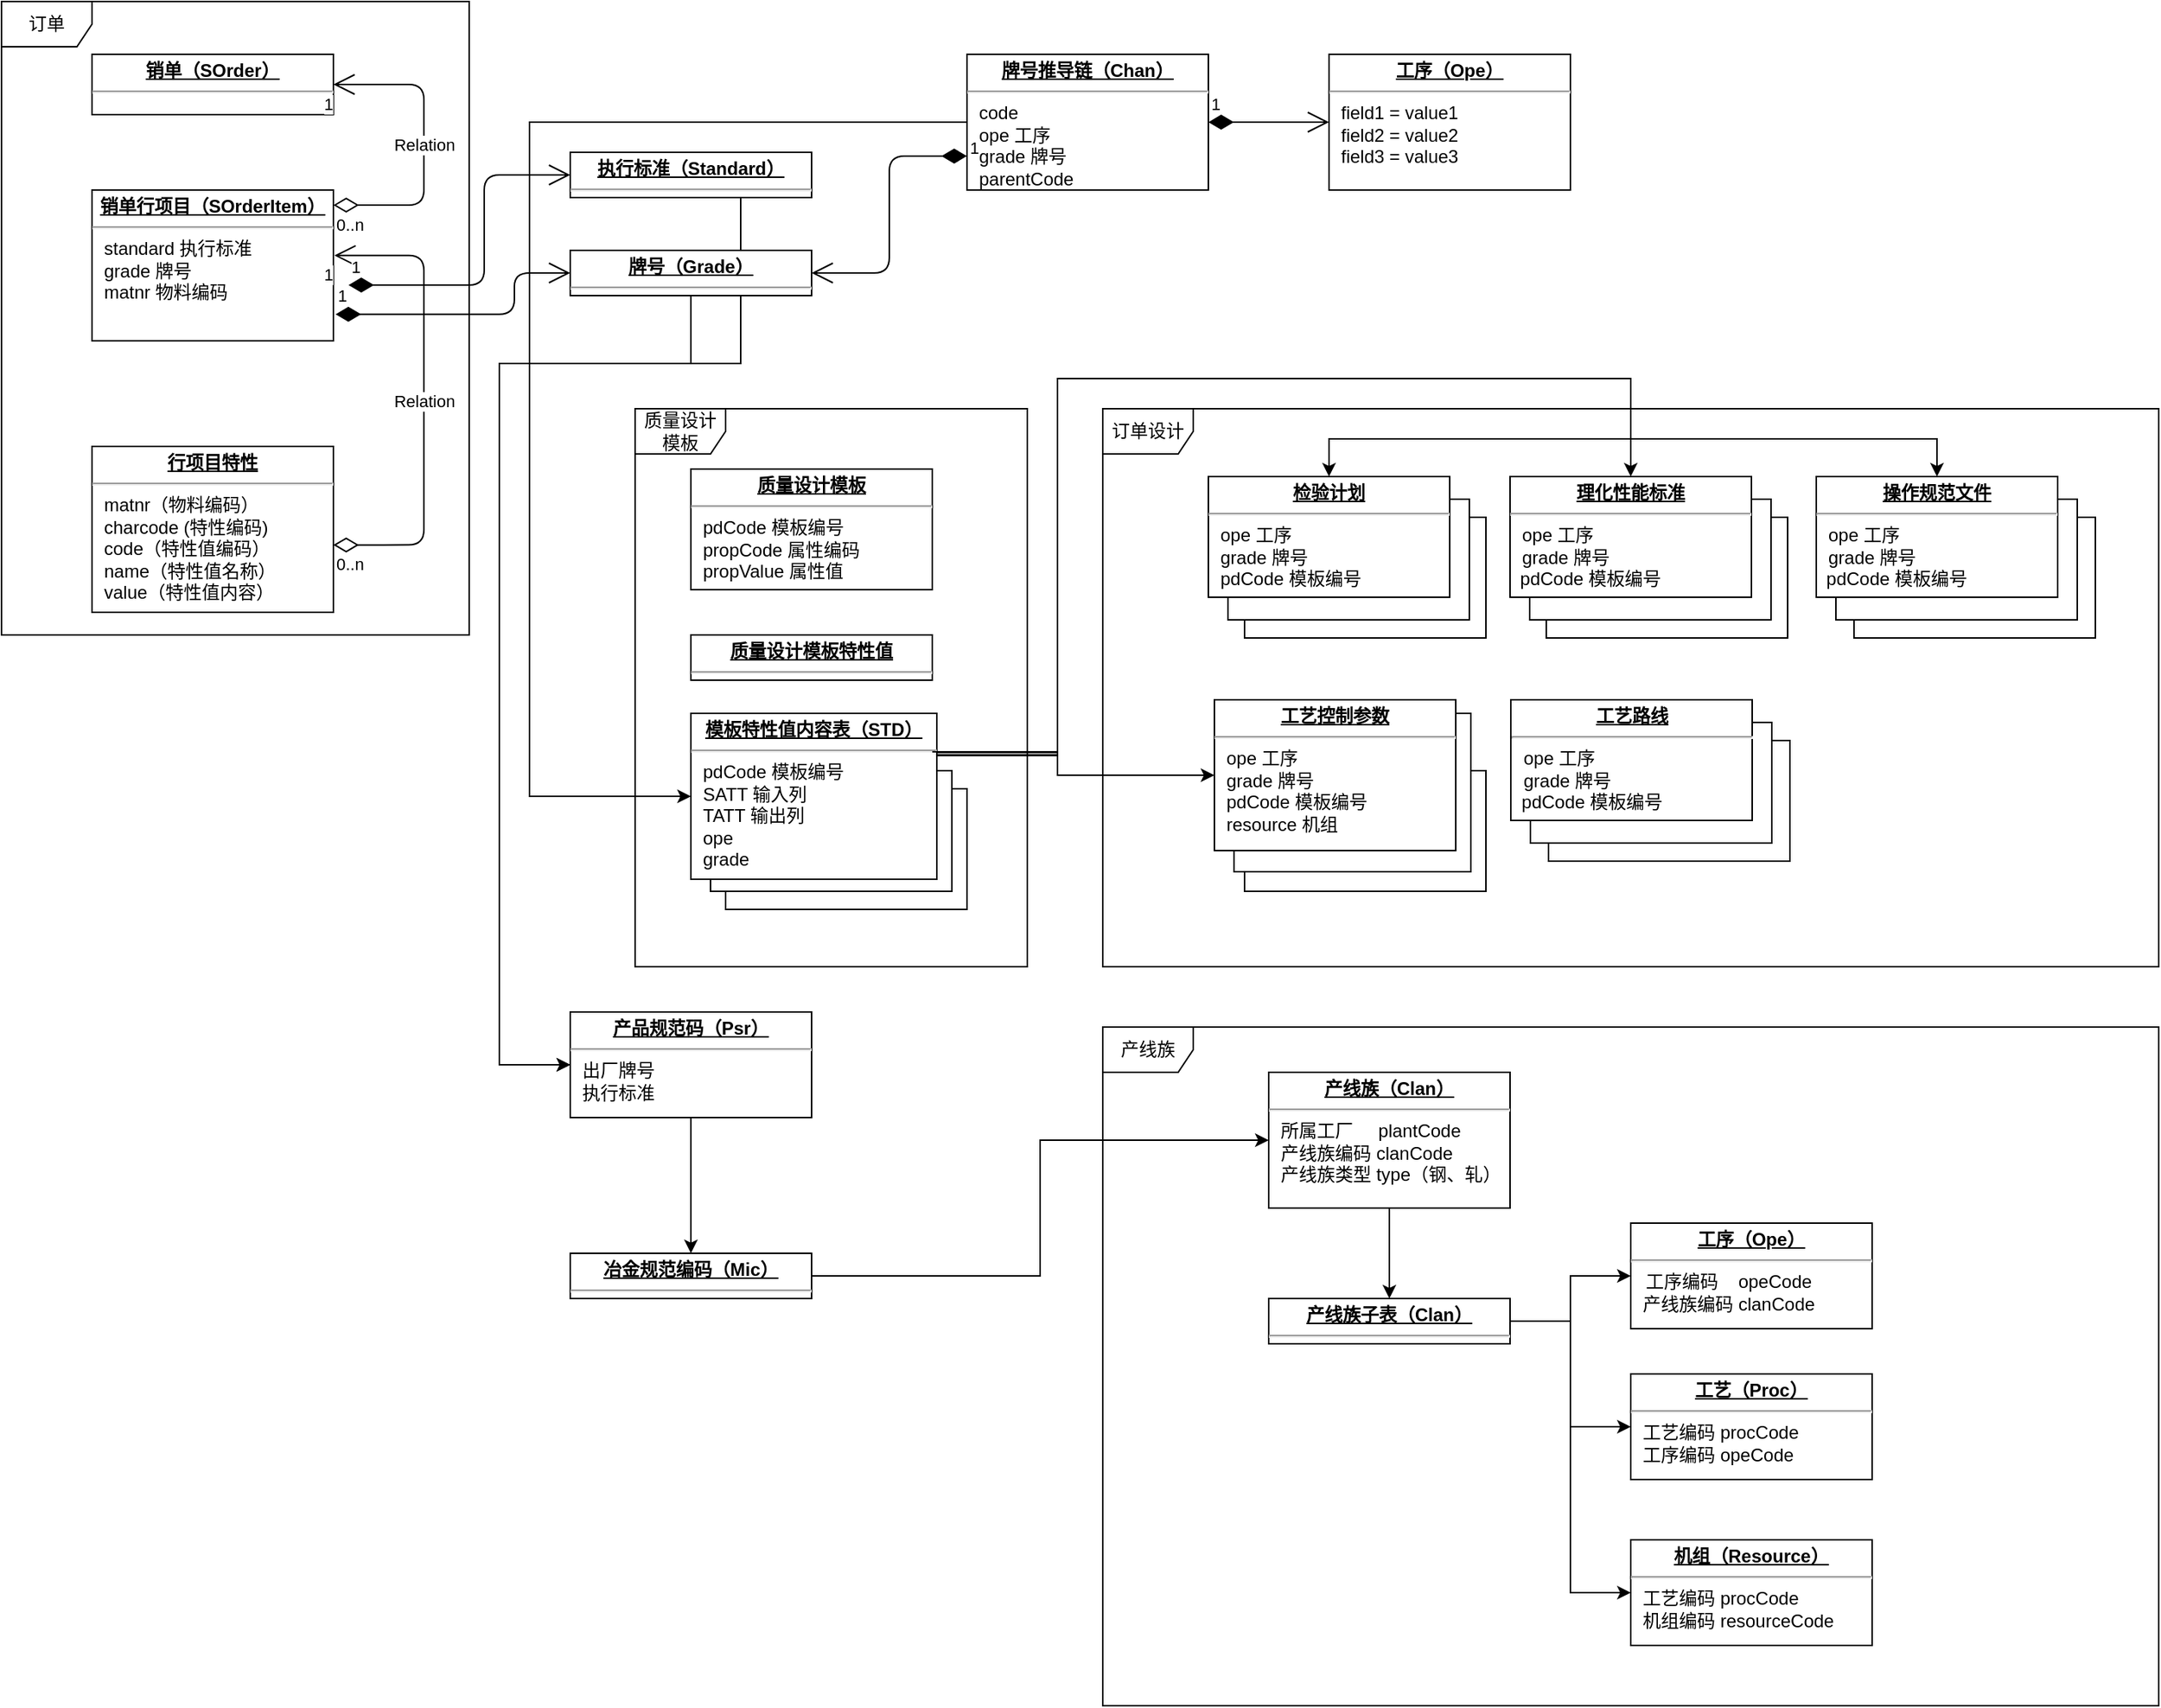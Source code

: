 <mxfile version="14.7.0" type="github">
  <diagram id="wDkvw0Li7lhQuUnuCopA" name="Page-1">
    <mxGraphModel dx="2310" dy="783" grid="1" gridSize="10" guides="1" tooltips="1" connect="1" arrows="1" fold="1" page="1" pageScale="1" pageWidth="827" pageHeight="1169" math="0" shadow="0">
      <root>
        <mxCell id="0" />
        <mxCell id="1" parent="0" />
        <mxCell id="6O5M4Bmvst82YMktr0bX-34" value="产线族" style="shape=umlFrame;whiteSpace=wrap;html=1;" vertex="1" parent="1">
          <mxGeometry x="-60" y="770" width="700" height="450" as="geometry" />
        </mxCell>
        <mxCell id="6O5M4Bmvst82YMktr0bX-16" value="订单设计" style="shape=umlFrame;whiteSpace=wrap;html=1;" vertex="1" parent="1">
          <mxGeometry x="-60" y="360" width="700" height="370" as="geometry" />
        </mxCell>
        <mxCell id="6O5M4Bmvst82YMktr0bX-15" value="质量设计模板" style="shape=umlFrame;whiteSpace=wrap;html=1;" vertex="1" parent="1">
          <mxGeometry x="-370" y="360" width="260" height="370" as="geometry" />
        </mxCell>
        <mxCell id="6O5M4Bmvst82YMktr0bX-14" value="Object" style="html=1;" vertex="1" parent="1">
          <mxGeometry x="-310" y="612" width="160" height="80" as="geometry" />
        </mxCell>
        <mxCell id="6O5M4Bmvst82YMktr0bX-13" value="Object" style="html=1;" vertex="1" parent="1">
          <mxGeometry x="-320" y="600" width="160" height="80" as="geometry" />
        </mxCell>
        <mxCell id="6O5M4Bmvst82YMktr0bX-7" value="Object" style="html=1;" vertex="1" parent="1">
          <mxGeometry x="234" y="432" width="160" height="80" as="geometry" />
        </mxCell>
        <mxCell id="6O5M4Bmvst82YMktr0bX-8" value="Object" style="html=1;" vertex="1" parent="1">
          <mxGeometry x="223" y="420" width="160" height="80" as="geometry" />
        </mxCell>
        <mxCell id="6O5M4Bmvst82YMktr0bX-9" value="Object" style="html=1;" vertex="1" parent="1">
          <mxGeometry x="438" y="432" width="160" height="80" as="geometry" />
        </mxCell>
        <mxCell id="6O5M4Bmvst82YMktr0bX-10" value="Object" style="html=1;" vertex="1" parent="1">
          <mxGeometry x="426" y="420" width="160" height="80" as="geometry" />
        </mxCell>
        <mxCell id="6O5M4Bmvst82YMktr0bX-6" value="Object" style="html=1;" vertex="1" parent="1">
          <mxGeometry x="34" y="432" width="160" height="80" as="geometry" />
        </mxCell>
        <mxCell id="6O5M4Bmvst82YMktr0bX-3" value="Object" style="html=1;" vertex="1" parent="1">
          <mxGeometry x="23" y="420" width="160" height="80" as="geometry" />
        </mxCell>
        <mxCell id="6O5M4Bmvst82YMktr0bX-1" value="订单" style="shape=umlFrame;whiteSpace=wrap;html=1;" vertex="1" parent="1">
          <mxGeometry x="-790" y="90" width="310" height="420" as="geometry" />
        </mxCell>
        <mxCell id="4ImDhPs0vx_Z9GY7AcT3-2" value="&lt;p style=&quot;margin: 0px ; margin-top: 4px ; text-align: center ; text-decoration: underline&quot;&gt;&lt;b&gt;工序（Ope）&lt;/b&gt;&lt;/p&gt;&lt;hr&gt;&lt;p style=&quot;margin: 0px ; margin-left: 8px&quot;&gt;field1 = value1&lt;br&gt;field2 = value2&lt;br&gt;field3 = value3&lt;/p&gt;" style="verticalAlign=top;align=left;overflow=fill;fontSize=12;fontFamily=Helvetica;html=1;" parent="1" vertex="1">
          <mxGeometry x="90" y="125" width="160" height="90" as="geometry" />
        </mxCell>
        <mxCell id="6O5M4Bmvst82YMktr0bX-17" style="edgeStyle=orthogonalEdgeStyle;rounded=0;orthogonalLoop=1;jettySize=auto;html=1;entryX=0;entryY=0.5;entryDx=0;entryDy=0;" edge="1" parent="1" source="4ImDhPs0vx_Z9GY7AcT3-14" target="6O5M4Bmvst82YMktr0bX-12">
          <mxGeometry relative="1" as="geometry">
            <mxPoint x="-440" y="609" as="targetPoint" />
            <Array as="points">
              <mxPoint x="-440" y="170" />
              <mxPoint x="-440" y="617" />
            </Array>
          </mxGeometry>
        </mxCell>
        <mxCell id="4ImDhPs0vx_Z9GY7AcT3-14" value="&lt;p style=&quot;margin: 0px ; margin-top: 4px ; text-align: center ; text-decoration: underline&quot;&gt;&lt;b&gt;牌号推导链（Chan）&lt;/b&gt;&lt;/p&gt;&lt;hr&gt;&lt;p style=&quot;margin: 0px ; margin-left: 8px&quot;&gt;code&lt;/p&gt;&lt;p style=&quot;margin: 0px ; margin-left: 8px&quot;&gt;ope 工序&lt;br&gt;grade 牌号&lt;/p&gt;&lt;p style=&quot;margin: 0px ; margin-left: 8px&quot;&gt;parentCode&lt;/p&gt;" style="verticalAlign=top;align=left;overflow=fill;fontSize=12;fontFamily=Helvetica;html=1;" parent="1" vertex="1">
          <mxGeometry x="-150" y="125" width="160" height="90" as="geometry" />
        </mxCell>
        <mxCell id="4ImDhPs0vx_Z9GY7AcT3-18" value="1" style="endArrow=open;html=1;endSize=12;startArrow=diamondThin;startSize=14;startFill=1;edgeStyle=orthogonalEdgeStyle;align=left;verticalAlign=bottom;entryX=0;entryY=0.5;entryDx=0;entryDy=0;exitX=1;exitY=0.5;exitDx=0;exitDy=0;" parent="1" source="4ImDhPs0vx_Z9GY7AcT3-14" target="4ImDhPs0vx_Z9GY7AcT3-2" edge="1">
          <mxGeometry x="-1" y="3" relative="1" as="geometry">
            <mxPoint x="20" y="190" as="sourcePoint" />
            <mxPoint x="10" y="315" as="targetPoint" />
          </mxGeometry>
        </mxCell>
        <mxCell id="6O5M4Bmvst82YMktr0bX-22" style="edgeStyle=orthogonalEdgeStyle;rounded=0;orthogonalLoop=1;jettySize=auto;html=1;exitX=0.25;exitY=1;exitDx=0;exitDy=0;entryX=0;entryY=0.5;entryDx=0;entryDy=0;" edge="1" parent="1" source="4ImDhPs0vx_Z9GY7AcT3-31" target="6O5M4Bmvst82YMktr0bX-21">
          <mxGeometry relative="1" as="geometry">
            <Array as="points">
              <mxPoint x="-300" y="220" />
              <mxPoint x="-300" y="330" />
              <mxPoint x="-460" y="330" />
              <mxPoint x="-460" y="795" />
            </Array>
          </mxGeometry>
        </mxCell>
        <mxCell id="4ImDhPs0vx_Z9GY7AcT3-31" value="&lt;p style=&quot;margin: 0px ; margin-top: 4px ; text-align: center ; text-decoration: underline&quot;&gt;&lt;b&gt;执行标准（Standard）&lt;/b&gt;&lt;/p&gt;&lt;hr&gt;&lt;p style=&quot;margin: 0px ; margin-left: 8px&quot;&gt;&lt;br&gt;&lt;/p&gt;" style="verticalAlign=top;align=left;overflow=fill;fontSize=12;fontFamily=Helvetica;html=1;" parent="1" vertex="1">
          <mxGeometry x="-413" y="190" width="160" height="30" as="geometry" />
        </mxCell>
        <mxCell id="4ImDhPs0vx_Z9GY7AcT3-32" value="&lt;p style=&quot;margin: 0px ; margin-top: 4px ; text-align: center ; text-decoration: underline&quot;&gt;&lt;b&gt;销单（SOrder）&lt;/b&gt;&lt;/p&gt;&lt;hr&gt;&lt;p style=&quot;margin: 0px ; margin-left: 8px&quot;&gt;&lt;br&gt;&lt;/p&gt;" style="verticalAlign=top;align=left;overflow=fill;fontSize=12;fontFamily=Helvetica;html=1;" parent="1" vertex="1">
          <mxGeometry x="-730" y="125" width="160" height="40" as="geometry" />
        </mxCell>
        <mxCell id="4ImDhPs0vx_Z9GY7AcT3-33" value="&lt;p style=&quot;margin: 0px ; margin-top: 4px ; text-align: center ; text-decoration: underline&quot;&gt;&lt;b&gt;销单行项目（SOrderItem）&lt;/b&gt;&lt;/p&gt;&lt;hr&gt;&lt;p style=&quot;margin: 0px ; margin-left: 8px&quot;&gt;standard 执行标准&lt;br&gt;grade 牌号&lt;br&gt;&lt;/p&gt;&lt;p style=&quot;margin: 0px ; margin-left: 8px&quot;&gt;matnr 物料编码&lt;/p&gt;" style="verticalAlign=top;align=left;overflow=fill;fontSize=12;fontFamily=Helvetica;html=1;" parent="1" vertex="1">
          <mxGeometry x="-730" y="215" width="160" height="100" as="geometry" />
        </mxCell>
        <mxCell id="4ImDhPs0vx_Z9GY7AcT3-34" value="Relation" style="endArrow=open;html=1;endSize=12;startArrow=diamondThin;startSize=14;startFill=0;edgeStyle=orthogonalEdgeStyle;entryX=1;entryY=0.5;entryDx=0;entryDy=0;exitX=1;exitY=0.1;exitDx=0;exitDy=0;exitPerimeter=0;" parent="1" source="4ImDhPs0vx_Z9GY7AcT3-33" target="4ImDhPs0vx_Z9GY7AcT3-32" edge="1">
          <mxGeometry relative="1" as="geometry">
            <mxPoint x="-340" y="510" as="sourcePoint" />
            <mxPoint x="-180" y="510" as="targetPoint" />
            <Array as="points">
              <mxPoint x="-510" y="225" />
              <mxPoint x="-510" y="145" />
            </Array>
          </mxGeometry>
        </mxCell>
        <mxCell id="4ImDhPs0vx_Z9GY7AcT3-35" value="0..n" style="edgeLabel;resizable=0;html=1;align=left;verticalAlign=top;" parent="4ImDhPs0vx_Z9GY7AcT3-34" connectable="0" vertex="1">
          <mxGeometry x="-1" relative="1" as="geometry" />
        </mxCell>
        <mxCell id="4ImDhPs0vx_Z9GY7AcT3-36" value="1" style="edgeLabel;resizable=0;html=1;align=right;verticalAlign=top;" parent="4ImDhPs0vx_Z9GY7AcT3-34" connectable="0" vertex="1">
          <mxGeometry x="1" relative="1" as="geometry" />
        </mxCell>
        <mxCell id="4ImDhPs0vx_Z9GY7AcT3-37" value="&lt;p style=&quot;margin: 0px ; margin-top: 4px ; text-align: center ; text-decoration: underline&quot;&gt;&lt;b&gt;行项目特性&lt;/b&gt;&lt;/p&gt;&lt;hr&gt;&lt;p style=&quot;margin: 0px ; margin-left: 8px&quot;&gt;matnr（物料编码）&lt;/p&gt;&lt;p style=&quot;margin: 0px ; margin-left: 8px&quot;&gt;charcode (特性编码)&lt;/p&gt;&lt;p style=&quot;margin: 0px ; margin-left: 8px&quot;&gt;code（特性值编码）&lt;br&gt;name（特性值名称）&lt;br&gt;value（特性值内容）&lt;/p&gt;" style="verticalAlign=top;align=left;overflow=fill;fontSize=12;fontFamily=Helvetica;html=1;" parent="1" vertex="1">
          <mxGeometry x="-730" y="385" width="160" height="110" as="geometry" />
        </mxCell>
        <mxCell id="4ImDhPs0vx_Z9GY7AcT3-38" value="Relation" style="endArrow=open;html=1;endSize=12;startArrow=diamondThin;startSize=14;startFill=0;edgeStyle=orthogonalEdgeStyle;exitX=1;exitY=0.594;exitDx=0;exitDy=0;exitPerimeter=0;entryX=1.004;entryY=0.434;entryDx=0;entryDy=0;entryPerimeter=0;" parent="1" source="4ImDhPs0vx_Z9GY7AcT3-37" target="4ImDhPs0vx_Z9GY7AcT3-33" edge="1">
          <mxGeometry relative="1" as="geometry">
            <mxPoint x="-410" y="417.5" as="sourcePoint" />
            <mxPoint x="-630" y="260" as="targetPoint" />
            <Array as="points">
              <mxPoint x="-510" y="450" />
              <mxPoint x="-510" y="258" />
            </Array>
          </mxGeometry>
        </mxCell>
        <mxCell id="4ImDhPs0vx_Z9GY7AcT3-39" value="0..n" style="edgeLabel;resizable=0;html=1;align=left;verticalAlign=top;" parent="4ImDhPs0vx_Z9GY7AcT3-38" connectable="0" vertex="1">
          <mxGeometry x="-1" relative="1" as="geometry" />
        </mxCell>
        <mxCell id="4ImDhPs0vx_Z9GY7AcT3-40" value="1" style="edgeLabel;resizable=0;html=1;align=right;verticalAlign=top;" parent="4ImDhPs0vx_Z9GY7AcT3-38" connectable="0" vertex="1">
          <mxGeometry x="1" relative="1" as="geometry" />
        </mxCell>
        <mxCell id="6O5M4Bmvst82YMktr0bX-23" style="edgeStyle=orthogonalEdgeStyle;rounded=0;orthogonalLoop=1;jettySize=auto;html=1;entryX=0;entryY=0.5;entryDx=0;entryDy=0;" edge="1" parent="1" source="1j3gliMTqgzObGHV8MeY-1" target="6O5M4Bmvst82YMktr0bX-21">
          <mxGeometry relative="1" as="geometry">
            <mxPoint x="-420.0" y="830" as="targetPoint" />
            <Array as="points">
              <mxPoint x="-333" y="330" />
              <mxPoint x="-460" y="330" />
              <mxPoint x="-460" y="795" />
            </Array>
          </mxGeometry>
        </mxCell>
        <mxCell id="1j3gliMTqgzObGHV8MeY-1" value="&lt;p style=&quot;margin: 0px ; margin-top: 4px ; text-align: center ; text-decoration: underline&quot;&gt;&lt;b&gt;牌号（Grade）&lt;/b&gt;&lt;/p&gt;&lt;hr&gt;&lt;p style=&quot;margin: 0px ; margin-left: 8px&quot;&gt;&lt;br&gt;&lt;/p&gt;" style="verticalAlign=top;align=left;overflow=fill;fontSize=12;fontFamily=Helvetica;html=1;" parent="1" vertex="1">
          <mxGeometry x="-413" y="255" width="160" height="30" as="geometry" />
        </mxCell>
        <mxCell id="1j3gliMTqgzObGHV8MeY-4" value="1" style="endArrow=open;html=1;endSize=12;startArrow=diamondThin;startSize=14;startFill=1;edgeStyle=orthogonalEdgeStyle;align=left;verticalAlign=bottom;entryX=0;entryY=0.5;entryDx=0;entryDy=0;" parent="1" target="4ImDhPs0vx_Z9GY7AcT3-31" edge="1">
          <mxGeometry x="-1" y="3" relative="1" as="geometry">
            <mxPoint x="-560" y="278" as="sourcePoint" />
            <mxPoint x="-260" y="70" as="targetPoint" />
            <Array as="points">
              <mxPoint x="-470" y="278" />
              <mxPoint x="-470" y="205" />
            </Array>
          </mxGeometry>
        </mxCell>
        <mxCell id="1j3gliMTqgzObGHV8MeY-8" value="1" style="endArrow=open;html=1;endSize=12;startArrow=diamondThin;startSize=14;startFill=1;edgeStyle=orthogonalEdgeStyle;align=left;verticalAlign=bottom;exitX=0;exitY=0.75;exitDx=0;exitDy=0;entryX=1;entryY=0.5;entryDx=0;entryDy=0;" parent="1" source="4ImDhPs0vx_Z9GY7AcT3-14" target="1j3gliMTqgzObGHV8MeY-1" edge="1">
          <mxGeometry x="-1" y="3" relative="1" as="geometry">
            <mxPoint x="-90" y="400.03" as="sourcePoint" />
            <mxPoint x="90" y="422.53" as="targetPoint" />
          </mxGeometry>
        </mxCell>
        <mxCell id="1j3gliMTqgzObGHV8MeY-9" value="&lt;p style=&quot;margin: 0px ; margin-top: 4px ; text-align: center ; text-decoration: underline&quot;&gt;&lt;b&gt;检验计划&lt;/b&gt;&lt;/p&gt;&lt;hr&gt;&lt;p style=&quot;margin: 0px ; margin-left: 8px&quot;&gt;ope 工序&lt;br&gt;grade 牌号&lt;br&gt;&lt;/p&gt;&lt;p style=&quot;margin: 0px ; margin-left: 8px&quot;&gt;pdCode 模板编号&lt;/p&gt;" style="verticalAlign=top;align=left;overflow=fill;fontSize=12;fontFamily=Helvetica;html=1;" parent="1" vertex="1">
          <mxGeometry x="10" y="405" width="160" height="80" as="geometry" />
        </mxCell>
        <mxCell id="1j3gliMTqgzObGHV8MeY-10" value="&lt;p style=&quot;margin: 0px ; margin-top: 4px ; text-align: center ; text-decoration: underline&quot;&gt;&lt;b&gt;理化性能标准&lt;/b&gt;&lt;/p&gt;&lt;hr&gt;&lt;p style=&quot;margin: 0px ; margin-left: 8px&quot;&gt;ope 工序&lt;br&gt;grade 牌号&lt;br&gt;&lt;/p&gt;&lt;p style=&quot;margin: 0px ; margin-left: 8px&quot;&gt;&lt;/p&gt;&amp;nbsp; pdCode 模板编号" style="verticalAlign=top;align=left;overflow=fill;fontSize=12;fontFamily=Helvetica;html=1;" parent="1" vertex="1">
          <mxGeometry x="210" y="405" width="160" height="80" as="geometry" />
        </mxCell>
        <mxCell id="1j3gliMTqgzObGHV8MeY-12" value="&lt;p style=&quot;margin: 0px ; margin-top: 4px ; text-align: center ; text-decoration: underline&quot;&gt;&lt;b&gt;操作规范文件&lt;/b&gt;&lt;/p&gt;&lt;hr&gt;&lt;p style=&quot;margin: 0px ; margin-left: 8px&quot;&gt;ope 工序&lt;br&gt;grade 牌号&lt;/p&gt;&amp;nbsp; pdCode 模板编号" style="verticalAlign=top;align=left;overflow=fill;fontSize=12;fontFamily=Helvetica;html=1;" parent="1" vertex="1">
          <mxGeometry x="413" y="405" width="160" height="80" as="geometry" />
        </mxCell>
        <mxCell id="1j3gliMTqgzObGHV8MeY-21" value="&lt;p style=&quot;margin: 0px ; margin-top: 4px ; text-align: center ; text-decoration: underline&quot;&gt;&lt;b&gt;质量设计模板&lt;/b&gt;&lt;/p&gt;&lt;hr&gt;&lt;p style=&quot;margin: 0px ; margin-left: 8px&quot;&gt;pdCode 模板编号&lt;/p&gt;&lt;p style=&quot;margin: 0px ; margin-left: 8px&quot;&gt;propCode 属性编码&lt;br&gt;&lt;/p&gt;&lt;p style=&quot;margin: 0px ; margin-left: 8px&quot;&gt;propValue 属性值&lt;br&gt;&lt;/p&gt;" style="verticalAlign=top;align=left;overflow=fill;fontSize=12;fontFamily=Helvetica;html=1;" parent="1" vertex="1">
          <mxGeometry x="-333" y="400" width="160" height="80" as="geometry" />
        </mxCell>
        <mxCell id="1j3gliMTqgzObGHV8MeY-22" value="&lt;p style=&quot;margin: 0px ; margin-top: 4px ; text-align: center ; text-decoration: underline&quot;&gt;&lt;b&gt;质量设计模板特性值&lt;/b&gt;&lt;/p&gt;&lt;hr&gt;&lt;p style=&quot;margin: 0px ; margin-left: 8px&quot;&gt;&lt;br&gt;&lt;/p&gt;" style="verticalAlign=top;align=left;overflow=fill;fontSize=12;fontFamily=Helvetica;html=1;" parent="1" vertex="1">
          <mxGeometry x="-333" y="510" width="160" height="30" as="geometry" />
        </mxCell>
        <mxCell id="6O5M4Bmvst82YMktr0bX-2" value="1" style="endArrow=open;html=1;endSize=12;startArrow=diamondThin;startSize=14;startFill=1;edgeStyle=orthogonalEdgeStyle;align=left;verticalAlign=bottom;entryX=0;entryY=0.5;entryDx=0;entryDy=0;exitX=1.009;exitY=0.824;exitDx=0;exitDy=0;exitPerimeter=0;" edge="1" parent="1" source="4ImDhPs0vx_Z9GY7AcT3-33" target="1j3gliMTqgzObGHV8MeY-1">
          <mxGeometry x="-1" y="3" relative="1" as="geometry">
            <mxPoint x="-550" y="288" as="sourcePoint" />
            <mxPoint x="-360" y="210" as="targetPoint" />
            <Array as="points">
              <mxPoint x="-450" y="297" />
              <mxPoint x="-450" y="270" />
            </Array>
          </mxGeometry>
        </mxCell>
        <mxCell id="6O5M4Bmvst82YMktr0bX-18" style="edgeStyle=orthogonalEdgeStyle;rounded=0;orthogonalLoop=1;jettySize=auto;html=1;entryX=0.5;entryY=0;entryDx=0;entryDy=0;exitX=1;exitY=0.25;exitDx=0;exitDy=0;" edge="1" parent="1" source="6O5M4Bmvst82YMktr0bX-12" target="1j3gliMTqgzObGHV8MeY-9">
          <mxGeometry relative="1" as="geometry">
            <mxPoint x="110" y="670" as="targetPoint" />
            <Array as="points">
              <mxPoint x="-90" y="588" />
              <mxPoint x="-90" y="340" />
              <mxPoint x="290" y="340" />
              <mxPoint x="290" y="380" />
              <mxPoint x="90" y="380" />
            </Array>
          </mxGeometry>
        </mxCell>
        <mxCell id="6O5M4Bmvst82YMktr0bX-47" style="edgeStyle=orthogonalEdgeStyle;rounded=0;orthogonalLoop=1;jettySize=auto;html=1;entryX=0;entryY=0.5;entryDx=0;entryDy=0;" edge="1" parent="1" source="6O5M4Bmvst82YMktr0bX-12" target="6O5M4Bmvst82YMktr0bX-28">
          <mxGeometry relative="1" as="geometry">
            <Array as="points">
              <mxPoint x="-90" y="590" />
              <mxPoint x="-90" y="603" />
            </Array>
          </mxGeometry>
        </mxCell>
        <mxCell id="6O5M4Bmvst82YMktr0bX-12" value="&lt;p style=&quot;margin: 0px ; margin-top: 4px ; text-align: center ; text-decoration: underline&quot;&gt;&lt;b&gt;模板特性值内容表（STD）&lt;/b&gt;&lt;/p&gt;&lt;hr&gt;&lt;p style=&quot;margin: 0px ; margin-left: 8px&quot;&gt;pdCode 模板编号&lt;br&gt;SATT 输入列&lt;br&gt;TATT 输出列&lt;/p&gt;&lt;p style=&quot;margin: 0px ; margin-left: 8px&quot;&gt;ope&lt;/p&gt;&lt;p style=&quot;margin: 0px ; margin-left: 8px&quot;&gt;grade&lt;/p&gt;" style="verticalAlign=top;align=left;overflow=fill;fontSize=12;fontFamily=Helvetica;html=1;" vertex="1" parent="1">
          <mxGeometry x="-333" y="562" width="163" height="110" as="geometry" />
        </mxCell>
        <mxCell id="6O5M4Bmvst82YMktr0bX-20" style="edgeStyle=orthogonalEdgeStyle;rounded=0;orthogonalLoop=1;jettySize=auto;html=1;entryX=0.5;entryY=0;entryDx=0;entryDy=0;exitX=1;exitY=0.25;exitDx=0;exitDy=0;" edge="1" parent="1">
          <mxGeometry relative="1" as="geometry">
            <mxPoint x="493" y="405" as="targetPoint" />
            <mxPoint x="-173" y="587.5" as="sourcePoint" />
            <Array as="points">
              <mxPoint x="-90" y="588" />
              <mxPoint x="-90" y="340" />
              <mxPoint x="290" y="340" />
              <mxPoint x="290" y="380" />
              <mxPoint x="493" y="380" />
            </Array>
          </mxGeometry>
        </mxCell>
        <mxCell id="6O5M4Bmvst82YMktr0bX-19" style="edgeStyle=orthogonalEdgeStyle;rounded=0;orthogonalLoop=1;jettySize=auto;html=1;exitX=1;exitY=0.25;exitDx=0;exitDy=0;" edge="1" parent="1" source="6O5M4Bmvst82YMktr0bX-12">
          <mxGeometry relative="1" as="geometry">
            <mxPoint x="290" y="405" as="targetPoint" />
            <mxPoint x="-163" y="597.5" as="sourcePoint" />
            <Array as="points">
              <mxPoint x="-90" y="589" />
              <mxPoint x="-90" y="340" />
              <mxPoint x="290" y="340" />
            </Array>
          </mxGeometry>
        </mxCell>
        <mxCell id="6O5M4Bmvst82YMktr0bX-25" style="edgeStyle=orthogonalEdgeStyle;rounded=0;orthogonalLoop=1;jettySize=auto;html=1;entryX=0.5;entryY=0;entryDx=0;entryDy=0;" edge="1" parent="1" source="6O5M4Bmvst82YMktr0bX-21" target="6O5M4Bmvst82YMktr0bX-24">
          <mxGeometry relative="1" as="geometry" />
        </mxCell>
        <mxCell id="6O5M4Bmvst82YMktr0bX-21" value="&lt;p style=&quot;margin: 0px ; margin-top: 4px ; text-align: center ; text-decoration: underline&quot;&gt;&lt;b&gt;产品规范码（Psr）&lt;/b&gt;&lt;/p&gt;&lt;hr&gt;&lt;p style=&quot;margin: 0px ; margin-left: 8px&quot;&gt;出厂牌号&lt;/p&gt;&lt;p style=&quot;margin: 0px ; margin-left: 8px&quot;&gt;执行标准&lt;/p&gt;" style="verticalAlign=top;align=left;overflow=fill;fontSize=12;fontFamily=Helvetica;html=1;" vertex="1" parent="1">
          <mxGeometry x="-413" y="760" width="160" height="70" as="geometry" />
        </mxCell>
        <mxCell id="6O5M4Bmvst82YMktr0bX-32" value="" style="edgeStyle=orthogonalEdgeStyle;rounded=0;orthogonalLoop=1;jettySize=auto;html=1;entryX=0;entryY=0.5;entryDx=0;entryDy=0;" edge="1" parent="1" source="6O5M4Bmvst82YMktr0bX-24" target="6O5M4Bmvst82YMktr0bX-33">
          <mxGeometry relative="1" as="geometry">
            <mxPoint x="-153" y="915" as="targetPoint" />
          </mxGeometry>
        </mxCell>
        <mxCell id="6O5M4Bmvst82YMktr0bX-24" value="&lt;p style=&quot;margin: 0px ; margin-top: 4px ; text-align: center ; text-decoration: underline&quot;&gt;&lt;b&gt;冶金规范编码（Mic）&lt;/b&gt;&lt;/p&gt;&lt;hr&gt;&lt;p style=&quot;margin: 0px ; margin-left: 8px&quot;&gt;&lt;br&gt;&lt;/p&gt;" style="verticalAlign=top;align=left;overflow=fill;fontSize=12;fontFamily=Helvetica;html=1;" vertex="1" parent="1">
          <mxGeometry x="-413" y="920" width="160" height="30" as="geometry" />
        </mxCell>
        <mxCell id="6O5M4Bmvst82YMktr0bX-26" value="Object" style="html=1;" vertex="1" parent="1">
          <mxGeometry x="34" y="600" width="160" height="80" as="geometry" />
        </mxCell>
        <mxCell id="6O5M4Bmvst82YMktr0bX-27" value="Object" style="html=1;" vertex="1" parent="1">
          <mxGeometry x="27" y="562" width="157" height="105" as="geometry" />
        </mxCell>
        <mxCell id="6O5M4Bmvst82YMktr0bX-28" value="&lt;p style=&quot;margin: 0px ; margin-top: 4px ; text-align: center ; text-decoration: underline&quot;&gt;&lt;b&gt;工艺控制参数&lt;/b&gt;&lt;/p&gt;&lt;hr&gt;&lt;p style=&quot;margin: 0px ; margin-left: 8px&quot;&gt;ope 工序&lt;br&gt;grade 牌号&lt;br&gt;&lt;/p&gt;&lt;p style=&quot;margin: 0px ; margin-left: 8px&quot;&gt;pdCode 模板编号&lt;/p&gt;&lt;p style=&quot;margin: 0px ; margin-left: 8px&quot;&gt;resource 机组&lt;/p&gt;" style="verticalAlign=top;align=left;overflow=fill;fontSize=12;fontFamily=Helvetica;html=1;" vertex="1" parent="1">
          <mxGeometry x="14" y="553" width="160" height="100" as="geometry" />
        </mxCell>
        <mxCell id="6O5M4Bmvst82YMktr0bX-39" value="" style="edgeStyle=orthogonalEdgeStyle;rounded=0;orthogonalLoop=1;jettySize=auto;html=1;" edge="1" parent="1" source="6O5M4Bmvst82YMktr0bX-33" target="6O5M4Bmvst82YMktr0bX-38">
          <mxGeometry relative="1" as="geometry" />
        </mxCell>
        <mxCell id="6O5M4Bmvst82YMktr0bX-33" value="&lt;p style=&quot;margin: 0px ; margin-top: 4px ; text-align: center ; text-decoration: underline&quot;&gt;&lt;b&gt;产线族（Clan）&lt;/b&gt;&lt;/p&gt;&lt;hr&gt;&lt;p style=&quot;margin: 0px ; margin-left: 8px&quot;&gt;所属工厂&amp;nbsp; &amp;nbsp; &amp;nbsp;plantCode&lt;/p&gt;&lt;p style=&quot;margin: 0px ; margin-left: 8px&quot;&gt;产线族编码 clanCode&lt;/p&gt;&lt;p style=&quot;margin: 0px ; margin-left: 8px&quot;&gt;产线族类型 type（钢、轧）&lt;/p&gt;" style="verticalAlign=top;align=left;overflow=fill;fontSize=12;fontFamily=Helvetica;html=1;" vertex="1" parent="1">
          <mxGeometry x="50" y="800" width="160" height="90" as="geometry" />
        </mxCell>
        <mxCell id="6O5M4Bmvst82YMktr0bX-35" value="&lt;p style=&quot;margin: 0px ; margin-top: 4px ; text-align: center ; text-decoration: underline&quot;&gt;&lt;b&gt;工序（Ope）&lt;/b&gt;&lt;/p&gt;&lt;hr&gt;&amp;nbsp; &amp;nbsp;工序编码&amp;nbsp; &amp;nbsp; opeCode&lt;br&gt;&lt;p style=&quot;margin: 0px ; margin-left: 8px&quot;&gt;产线族编码 clanCode&amp;nbsp;&lt;/p&gt;" style="verticalAlign=top;align=left;overflow=fill;fontSize=12;fontFamily=Helvetica;html=1;" vertex="1" parent="1">
          <mxGeometry x="290" y="900" width="160" height="70" as="geometry" />
        </mxCell>
        <mxCell id="6O5M4Bmvst82YMktr0bX-36" value="&lt;p style=&quot;margin: 0px ; margin-top: 4px ; text-align: center ; text-decoration: underline&quot;&gt;&lt;b&gt;工艺（Proc）&lt;/b&gt;&lt;/p&gt;&lt;hr&gt;&lt;p style=&quot;margin: 0px ; margin-left: 8px&quot;&gt;工艺编码 procCode&lt;/p&gt;&lt;p style=&quot;margin: 0px ; margin-left: 8px&quot;&gt;工序编码 opeCode&lt;/p&gt;" style="verticalAlign=top;align=left;overflow=fill;fontSize=12;fontFamily=Helvetica;html=1;" vertex="1" parent="1">
          <mxGeometry x="290" y="1000" width="160" height="70" as="geometry" />
        </mxCell>
        <mxCell id="6O5M4Bmvst82YMktr0bX-37" value="&lt;p style=&quot;margin: 0px ; margin-top: 4px ; text-align: center ; text-decoration: underline&quot;&gt;&lt;b&gt;机组（Resource）&lt;/b&gt;&lt;/p&gt;&lt;hr&gt;&lt;p style=&quot;margin: 0px ; margin-left: 8px&quot;&gt;工艺编码 procCode&lt;/p&gt;&lt;p style=&quot;margin: 0px ; margin-left: 8px&quot;&gt;机组编码 resourceCode&lt;/p&gt;" style="verticalAlign=top;align=left;overflow=fill;fontSize=12;fontFamily=Helvetica;html=1;" vertex="1" parent="1">
          <mxGeometry x="290" y="1110" width="160" height="70" as="geometry" />
        </mxCell>
        <mxCell id="6O5M4Bmvst82YMktr0bX-40" style="edgeStyle=orthogonalEdgeStyle;rounded=0;orthogonalLoop=1;jettySize=auto;html=1;entryX=0;entryY=0.5;entryDx=0;entryDy=0;" edge="1" parent="1" source="6O5M4Bmvst82YMktr0bX-38" target="6O5M4Bmvst82YMktr0bX-35">
          <mxGeometry relative="1" as="geometry" />
        </mxCell>
        <mxCell id="6O5M4Bmvst82YMktr0bX-41" style="edgeStyle=orthogonalEdgeStyle;rounded=0;orthogonalLoop=1;jettySize=auto;html=1;entryX=0;entryY=0.5;entryDx=0;entryDy=0;" edge="1" parent="1" source="6O5M4Bmvst82YMktr0bX-38" target="6O5M4Bmvst82YMktr0bX-36">
          <mxGeometry relative="1" as="geometry" />
        </mxCell>
        <mxCell id="6O5M4Bmvst82YMktr0bX-42" style="edgeStyle=orthogonalEdgeStyle;rounded=0;orthogonalLoop=1;jettySize=auto;html=1;entryX=0;entryY=0.5;entryDx=0;entryDy=0;" edge="1" parent="1" source="6O5M4Bmvst82YMktr0bX-38" target="6O5M4Bmvst82YMktr0bX-37">
          <mxGeometry relative="1" as="geometry" />
        </mxCell>
        <mxCell id="6O5M4Bmvst82YMktr0bX-38" value="&lt;p style=&quot;margin: 0px ; margin-top: 4px ; text-align: center ; text-decoration: underline&quot;&gt;&lt;b&gt;产线族子表（Clan）&lt;/b&gt;&lt;/p&gt;&lt;hr&gt;&lt;p style=&quot;margin: 0px ; margin-left: 8px&quot;&gt;&lt;br&gt;&lt;/p&gt;" style="verticalAlign=top;align=left;overflow=fill;fontSize=12;fontFamily=Helvetica;html=1;" vertex="1" parent="1">
          <mxGeometry x="50" y="950" width="160" height="30" as="geometry" />
        </mxCell>
        <mxCell id="6O5M4Bmvst82YMktr0bX-48" value="Object" style="html=1;" vertex="1" parent="1">
          <mxGeometry x="235.5" y="580" width="160" height="80" as="geometry" />
        </mxCell>
        <mxCell id="6O5M4Bmvst82YMktr0bX-49" value="Object" style="html=1;" vertex="1" parent="1">
          <mxGeometry x="223.5" y="568" width="160" height="80" as="geometry" />
        </mxCell>
        <mxCell id="6O5M4Bmvst82YMktr0bX-50" value="&lt;p style=&quot;margin: 0px ; margin-top: 4px ; text-align: center ; text-decoration: underline&quot;&gt;&lt;b&gt;工艺路线&lt;/b&gt;&lt;/p&gt;&lt;hr&gt;&lt;p style=&quot;margin: 0px ; margin-left: 8px&quot;&gt;ope 工序&lt;br&gt;grade 牌号&lt;/p&gt;&amp;nbsp; pdCode 模板编号" style="verticalAlign=top;align=left;overflow=fill;fontSize=12;fontFamily=Helvetica;html=1;" vertex="1" parent="1">
          <mxGeometry x="210.5" y="553" width="160" height="80" as="geometry" />
        </mxCell>
      </root>
    </mxGraphModel>
  </diagram>
</mxfile>
